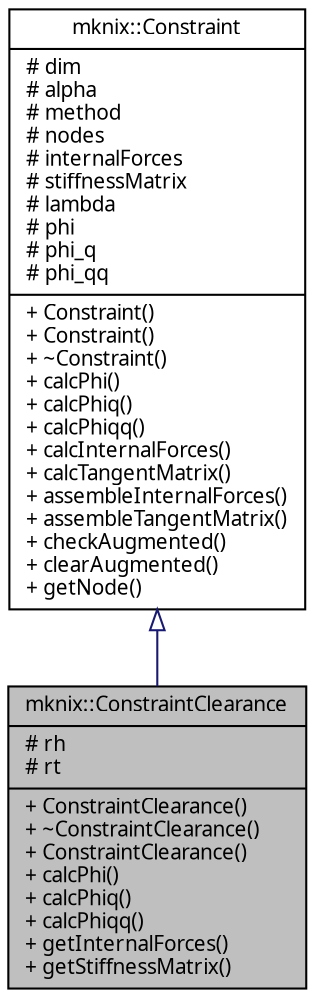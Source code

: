 digraph G
{
  edge [fontname="FreeSans.ttf",fontsize=10,labelfontname="FreeSans.ttf",labelfontsize=10];
  node [fontname="FreeSans.ttf",fontsize=10,shape=record];
  Node1 [label="{mknix::ConstraintClearance\n|# rh\l# rt\l|+ ConstraintClearance()\l+ ~ConstraintClearance()\l+ ConstraintClearance()\l+ calcPhi()\l+ calcPhiq()\l+ calcPhiqq()\l+ getInternalForces()\l+ getStiffnessMatrix()\l}",height=0.2,width=0.4,color="black", fillcolor="grey75", style="filled" fontcolor="black"];
  Node2 -> Node1 [dir=back,color="midnightblue",fontsize=10,style="solid",arrowtail="empty"];
  Node2 [label="{mknix::Constraint\n|# dim\l# alpha\l# method\l# nodes\l# internalForces\l# stiffnessMatrix\l# lambda\l# phi\l# phi_q\l# phi_qq\l|+ Constraint()\l+ Constraint()\l+ ~Constraint()\l+ calcPhi()\l+ calcPhiq()\l+ calcPhiqq()\l+ calcInternalForces()\l+ calcTangentMatrix()\l+ assembleInternalForces()\l+ assembleTangentMatrix()\l+ checkAugmented()\l+ clearAugmented()\l+ getNode()\l}",height=0.2,width=0.4,color="black", fillcolor="white", style="filled",URL="$classmknix_1_1Constraint.html"];
}
